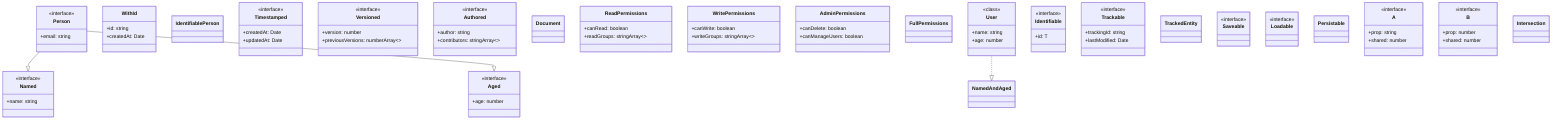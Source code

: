 classDiagram
  %% Legend
  %% --|> : Inheritance (extends)
  %% ..|> : Implementation (implements)
  %% --* : Composition (has/contains)
  %% -- : Association

  %% Errors encountered during conversion:
  %% - TS2300: Duplicate identifier 'Document'.

  class Named {
    <<interface>>
    +name: string
  }

  class Aged {
    <<interface>>
    +age: number
  }

  class NamedAndAged {
  }

  class Person {
    <<interface>>
    +email: string
  }

  class WithId {
    +id: string
    +createdAt: Date
  }

  class IdentifiablePerson {
  }

  class Timestamped {
    <<interface>>
    +createdAt: Date
    +updatedAt: Date
  }

  class Versioned {
    <<interface>>
    +version: number
    +previousVersions: numberArray~~
  }

  class Authored {
    <<interface>>
    +author: string
    +contributors: stringArray~~
  }

  class Document {
  }

  class ReadPermissions {
    +canRead: boolean
    +readGroups: stringArray~~
  }

  class WritePermissions {
    +canWrite: boolean
    +writeGroups: stringArray~~
  }

  class AdminPermissions {
    +canDelete: boolean
    +canManageUsers: boolean
  }

  class FullPermissions {
  }

  class User {
    <<class>>
    +name: string
    +age: number
  }

  class Identifiable {
    <<interface>>
    +id: T
  }

  class Trackable {
    <<interface>>
    +trackingId: string
    +lastModified: Date
  }

  class TrackedEntity {
  }

  class Saveable {
    <<interface>>
  }

  class Loadable {
    <<interface>>
  }

  class Persistable {
  }

  class A {
    <<interface>>
    +prop: string
    +shared: number
  }

  class B {
    <<interface>>
    +prop: number
    +shared: number
  }

  class Intersection {
  }

  Person --|> Named
  Person --|> Aged
  User ..|> NamedAndAged